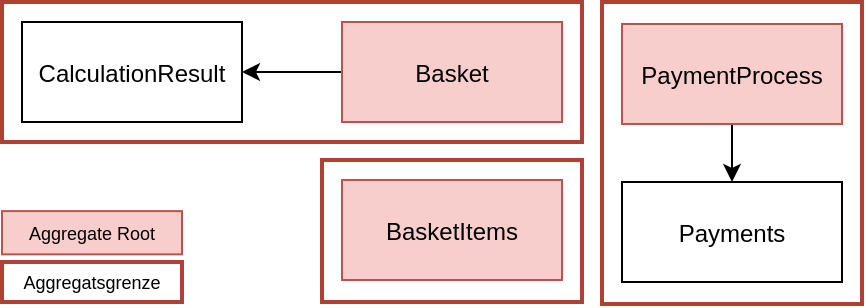 <mxfile version="15.7.3" type="device"><diagram id="kC4QEh-H9H-YZlZoxwlO" name="Seite-1"><mxGraphModel dx="630" dy="600" grid="1" gridSize="10" guides="1" tooltips="1" connect="1" arrows="1" fold="1" page="1" pageScale="1" pageWidth="1169" pageHeight="827" math="0" shadow="0"><root><mxCell id="0"/><mxCell id="1" parent="0"/><mxCell id="GJQIgSWa2SYd6wk866Xa-10" value="" style="rounded=0;whiteSpace=wrap;html=1;fillColor=none;strokeColor=#ae4132;strokeWidth=2;" parent="1" vertex="1"><mxGeometry x="570" y="579" width="130" height="71" as="geometry"/></mxCell><mxCell id="GJQIgSWa2SYd6wk866Xa-1" value="" style="rounded=0;whiteSpace=wrap;html=1;fillColor=none;strokeColor=#ae4132;strokeWidth=2;" parent="1" vertex="1"><mxGeometry x="710" y="500" width="130" height="151" as="geometry"/></mxCell><mxCell id="GJQIgSWa2SYd6wk866Xa-2" value="" style="rounded=0;whiteSpace=wrap;html=1;fillColor=none;strokeColor=#ae4132;strokeWidth=2;" parent="1" vertex="1"><mxGeometry x="410" y="500" width="290" height="70" as="geometry"/></mxCell><mxCell id="GJQIgSWa2SYd6wk866Xa-3" style="edgeStyle=orthogonalEdgeStyle;rounded=0;orthogonalLoop=1;jettySize=auto;html=1;fontColor=#000000;strokeColor=#000000;" parent="1" source="GJQIgSWa2SYd6wk866Xa-4" target="GJQIgSWa2SYd6wk866Xa-5" edge="1"><mxGeometry relative="1" as="geometry"/></mxCell><mxCell id="GJQIgSWa2SYd6wk866Xa-4" value="Basket" style="strokeColor=#b85450;fillColor=#f8cecc;" parent="1" vertex="1"><mxGeometry x="580" y="510" width="110" height="50" as="geometry"/></mxCell><mxCell id="GJQIgSWa2SYd6wk866Xa-5" value="CalculationResult" style="strokeColor=#000000;fillColor=#FFFFFF;fontColor=#000000;" parent="1" vertex="1"><mxGeometry x="420" y="510" width="110" height="50" as="geometry"/></mxCell><mxCell id="GJQIgSWa2SYd6wk866Xa-6" value="BasketItems" style="strokeColor=#b85450;fillColor=#f8cecc;" parent="1" vertex="1"><mxGeometry x="580" y="589" width="110" height="50" as="geometry"/></mxCell><mxCell id="GJQIgSWa2SYd6wk866Xa-7" style="edgeStyle=orthogonalEdgeStyle;rounded=0;orthogonalLoop=1;jettySize=auto;html=1;fontColor=#000000;strokeColor=#000000;" parent="1" source="GJQIgSWa2SYd6wk866Xa-8" target="GJQIgSWa2SYd6wk866Xa-9" edge="1"><mxGeometry relative="1" as="geometry"/></mxCell><mxCell id="GJQIgSWa2SYd6wk866Xa-8" value="PaymentProcess" style="strokeColor=#b85450;fillColor=#f8cecc;" parent="1" vertex="1"><mxGeometry x="720" y="511" width="110" height="50" as="geometry"/></mxCell><mxCell id="GJQIgSWa2SYd6wk866Xa-9" value="Payments" style="strokeColor=#000000;fillColor=#FFFFFF;fontColor=#000000;" parent="1" vertex="1"><mxGeometry x="720" y="590" width="110" height="50" as="geometry"/></mxCell><mxCell id="GJQIgSWa2SYd6wk866Xa-11" value="" style="strokeColor=#b85450;fillColor=#f8cecc;" parent="1" vertex="1"><mxGeometry x="410" y="604.56" width="90" height="21.62" as="geometry"/></mxCell><mxCell id="GJQIgSWa2SYd6wk866Xa-12" value="Aggregate Root" style="text;strokeColor=none;fillColor=none;align=center;verticalAlign=middle;rounded=0;fontColor=#000000;fontSize=9;" parent="1" vertex="1"><mxGeometry x="420" y="608.12" width="70" height="14.5" as="geometry"/></mxCell><mxCell id="GJQIgSWa2SYd6wk866Xa-13" value="" style="rounded=0;whiteSpace=wrap;html=1;fillColor=none;strokeColor=#ae4132;strokeWidth=2;" parent="1" vertex="1"><mxGeometry x="410" y="630" width="90" height="20" as="geometry"/></mxCell><mxCell id="GJQIgSWa2SYd6wk866Xa-14" value="Aggregatsgrenze" style="text;strokeColor=none;fillColor=none;align=center;verticalAlign=middle;rounded=0;fontColor=#000000;fontSize=9;fontStyle=0" parent="1" vertex="1"><mxGeometry x="410" y="632.75" width="90" height="14.5" as="geometry"/></mxCell></root></mxGraphModel></diagram></mxfile>